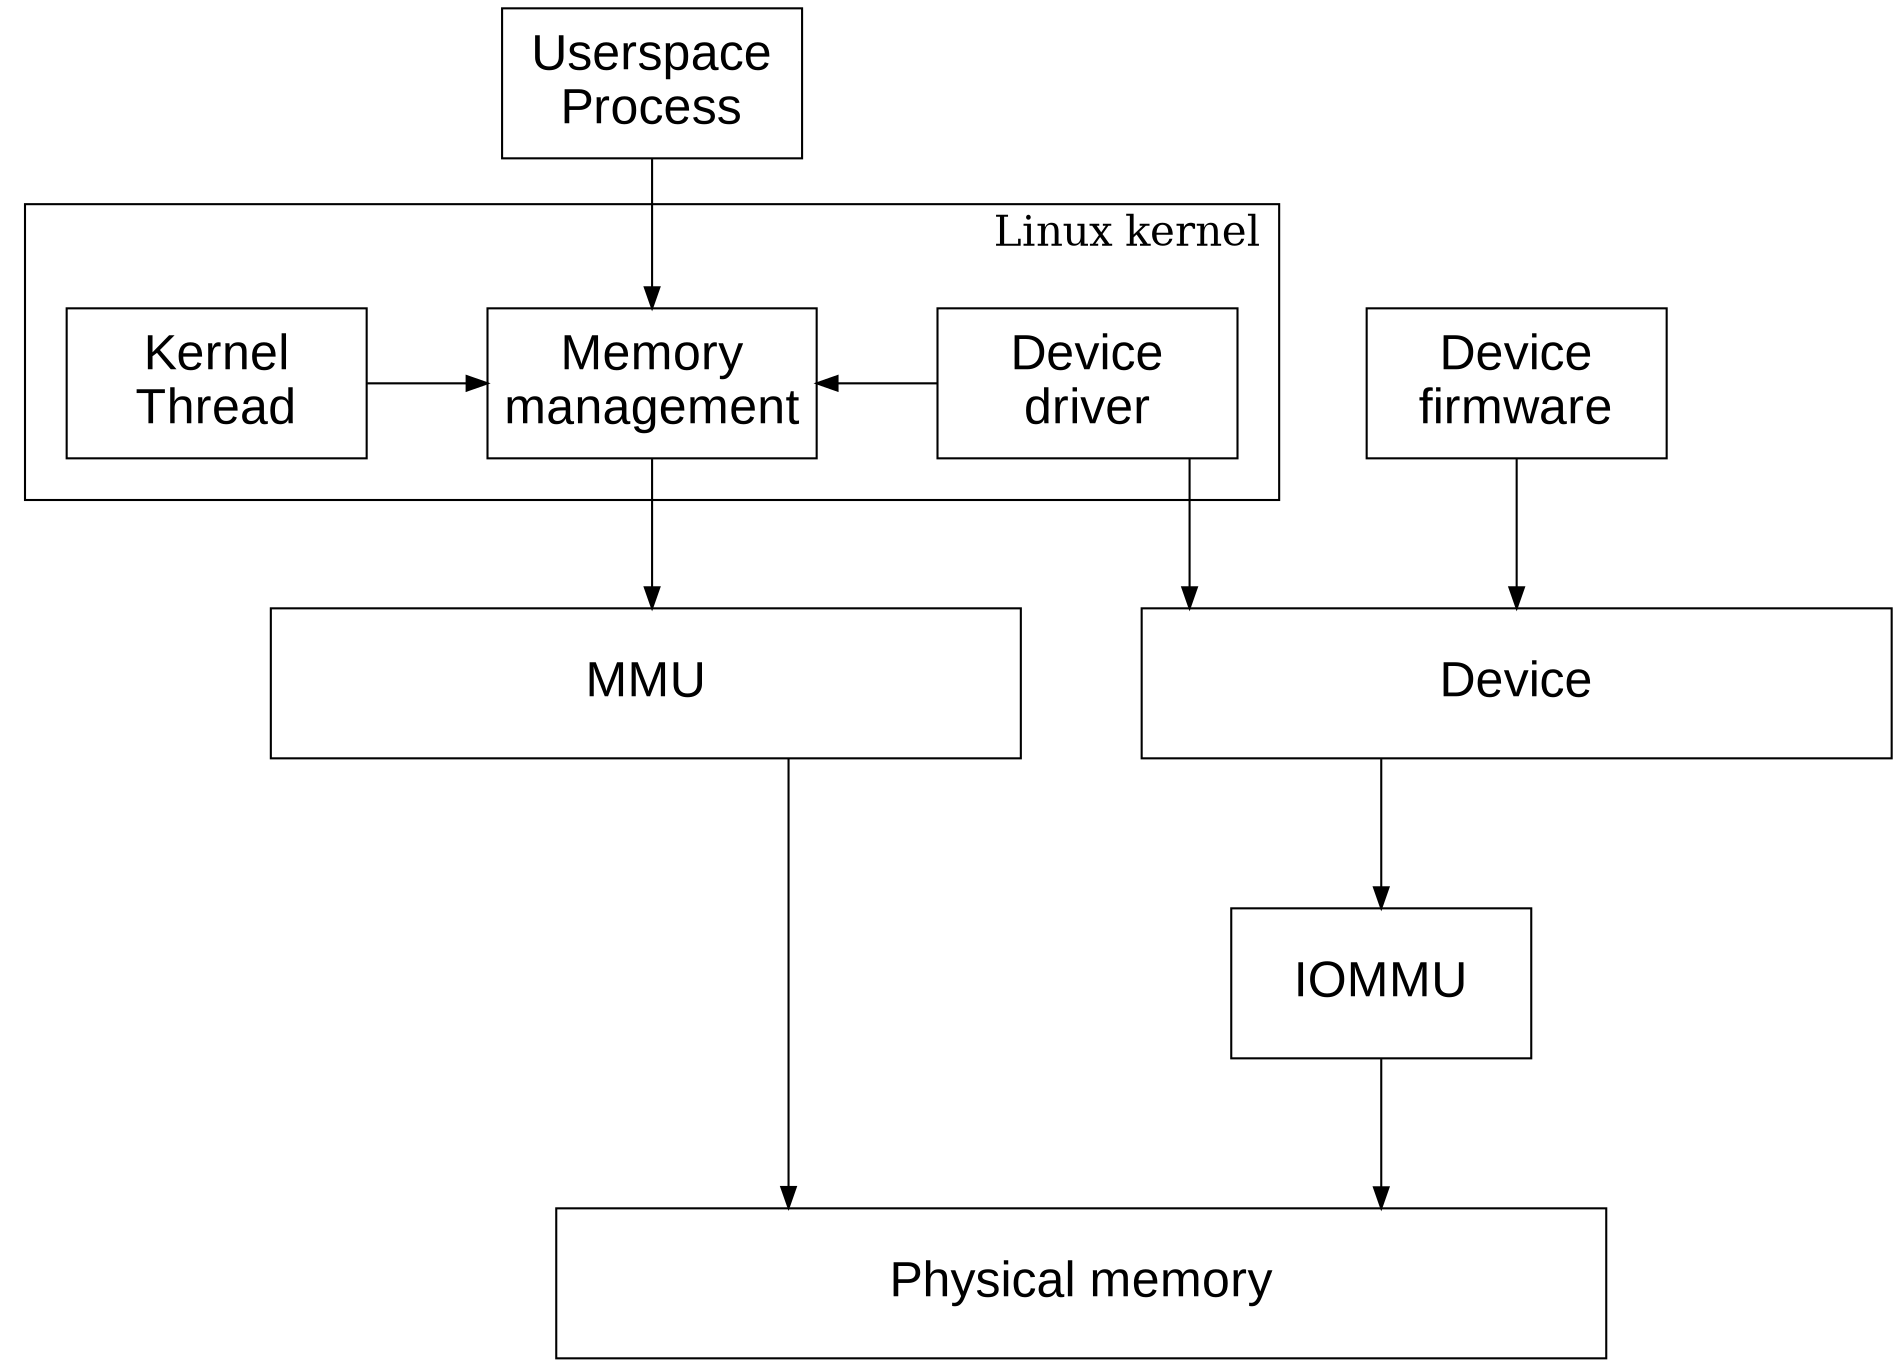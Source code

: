 digraph G {
node [shape=box width=2 height=1 fontname=arial fontsize=24]
graph [splines=ortho ranksep=1 nodesep=0.8]
edge [fontname=arial fontsize=18]
layout=dot; overlap=false;
ordering=out;

process [label="Userspace\nProcess"]
subgraph cluster_kernel {
  label="Linux kernel" labeljust=r margin=20 fontsize=20
  rank=same{
    mm [label="Memory\nmanagement"]
    driver [label="Device\ndriver"]
    kthread [label="Kernel\nThread"]
    }
  }
firmware [label="Device\nfirmware"]
mmu [label="MMU" width=5]
device [label="Device" width=5]
memory [label="Physical memory" width=7]
iommu [label="IOMMU"]

kthread -> mm
process -> mm -> mmu -> memory
driver -> device -> iommu -> memory
driver -> mm
firmware -> device
}
